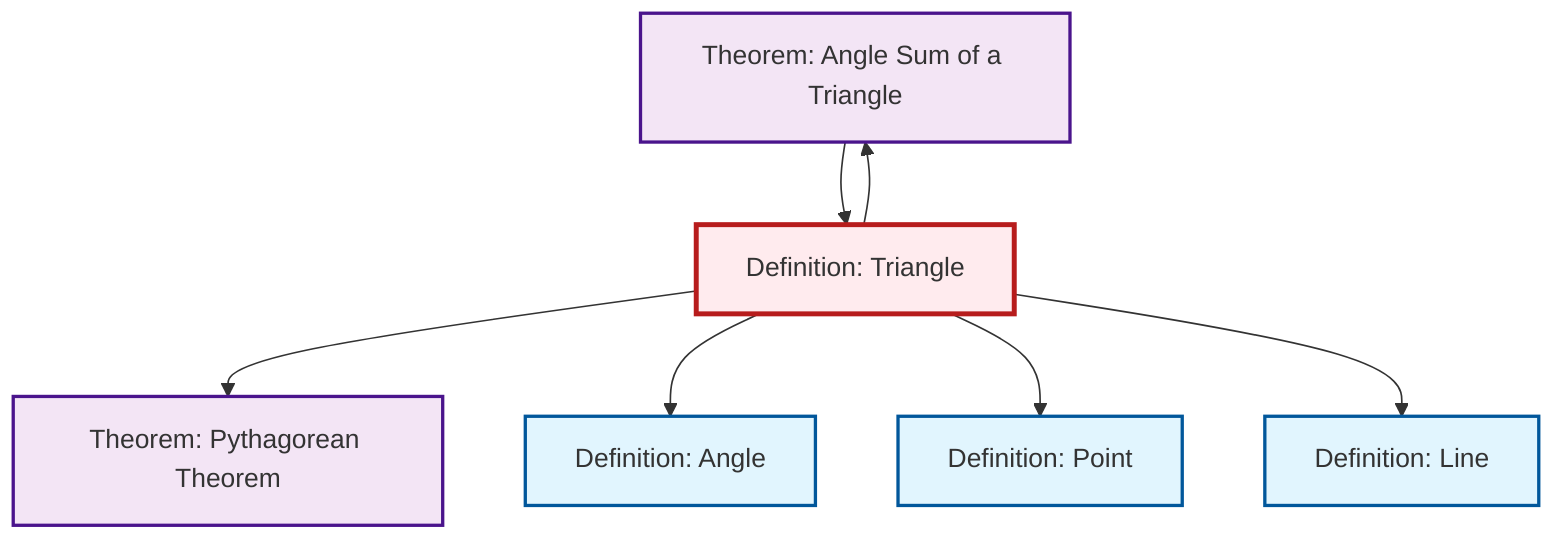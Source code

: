 graph TD
    classDef definition fill:#e1f5fe,stroke:#01579b,stroke-width:2px
    classDef theorem fill:#f3e5f5,stroke:#4a148c,stroke-width:2px
    classDef axiom fill:#fff3e0,stroke:#e65100,stroke-width:2px
    classDef example fill:#e8f5e9,stroke:#1b5e20,stroke-width:2px
    classDef current fill:#ffebee,stroke:#b71c1c,stroke-width:3px
    def-line["Definition: Line"]:::definition
    thm-angle-sum-triangle["Theorem: Angle Sum of a Triangle"]:::theorem
    def-triangle["Definition: Triangle"]:::definition
    def-angle["Definition: Angle"]:::definition
    def-point["Definition: Point"]:::definition
    thm-pythagorean["Theorem: Pythagorean Theorem"]:::theorem
    thm-angle-sum-triangle --> def-triangle
    def-triangle --> thm-pythagorean
    def-triangle --> def-angle
    def-triangle --> def-point
    def-triangle --> thm-angle-sum-triangle
    def-triangle --> def-line
    class def-triangle current